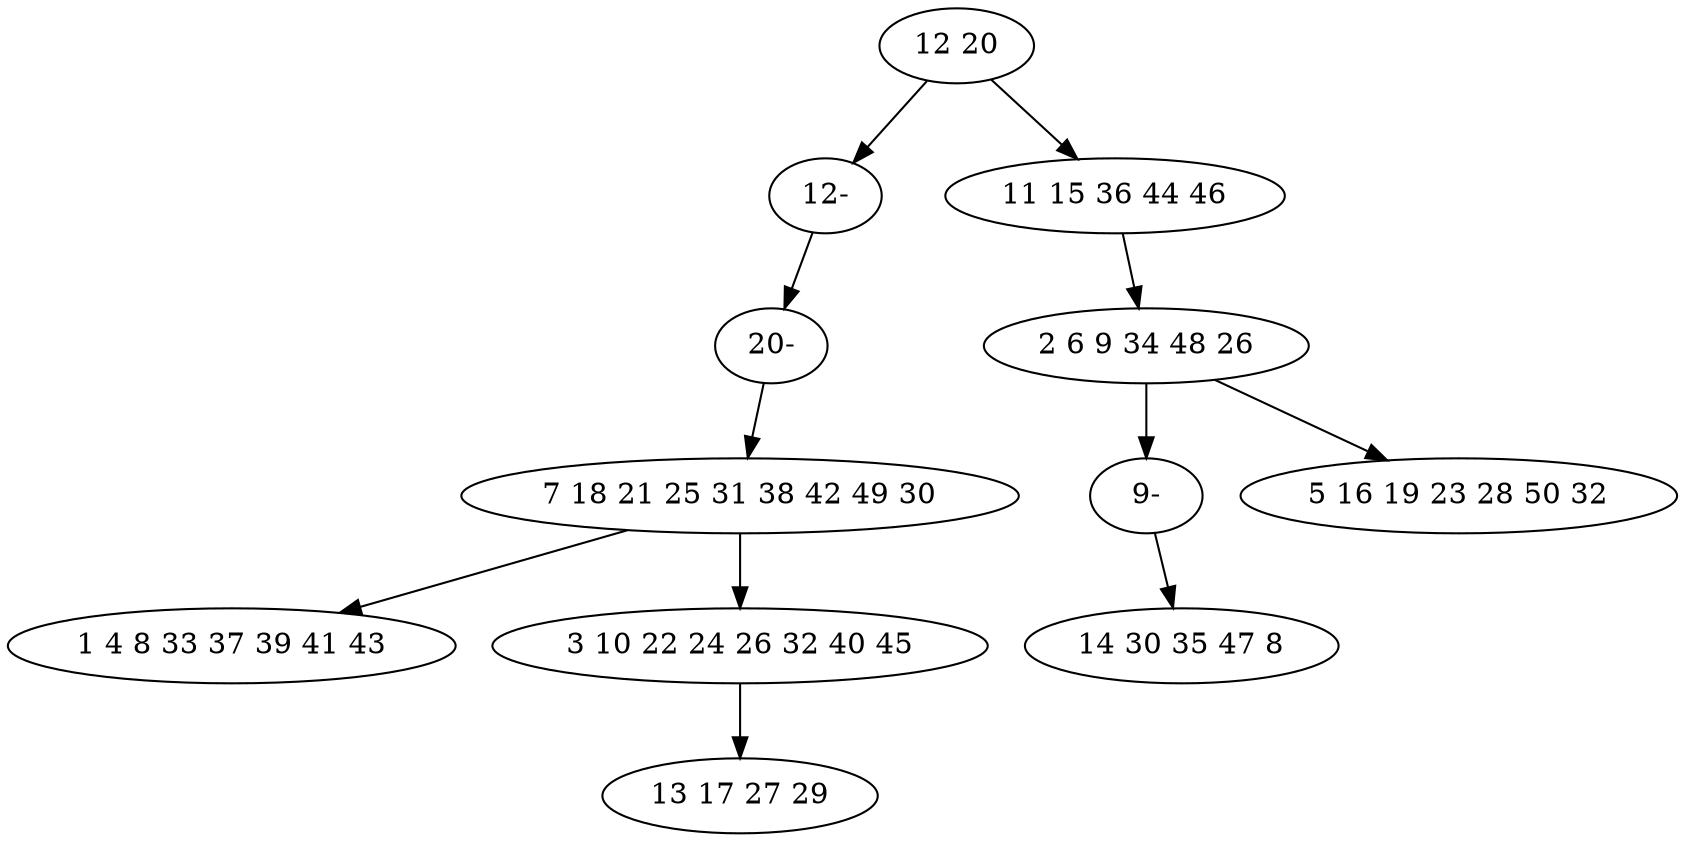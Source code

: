 digraph true_tree {
	"0" -> "9"
	"1" -> "2"
	"0" -> "3"
	"3" -> "4"
	"4" -> "10"
	"4" -> "6"
	"1" -> "7"
	"7" -> "8"
	"9" -> "11"
	"10" -> "5"
	"11" -> "1"
	"0" [label="12 20"];
	"1" [label="7 18 21 25 31 38 42 49 30"];
	"2" [label="1 4 8 33 37 39 41 43"];
	"3" [label="11 15 36 44 46"];
	"4" [label="2 6 9 34 48 26"];
	"5" [label="14 30 35 47 8"];
	"6" [label="5 16 19 23 28 50 32"];
	"7" [label="3 10 22 24 26 32 40 45"];
	"8" [label="13 17 27 29"];
	"9" [label="12-"];
	"10" [label="9-"];
	"11" [label="20-"];
}

